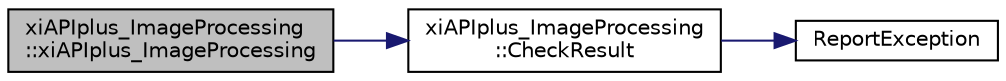 digraph "xiAPIplus_ImageProcessing::xiAPIplus_ImageProcessing"
{
  edge [fontname="Helvetica",fontsize="10",labelfontname="Helvetica",labelfontsize="10"];
  node [fontname="Helvetica",fontsize="10",shape=record];
  rankdir="LR";
  Node0 [label="xiAPIplus_ImageProcessing\l::xiAPIplus_ImageProcessing",height=0.2,width=0.4,color="black", fillcolor="grey75", style="filled", fontcolor="black"];
  Node0 -> Node1 [color="midnightblue",fontsize="10",style="solid",fontname="Helvetica"];
  Node1 [label="xiAPIplus_ImageProcessing\l::CheckResult",height=0.2,width=0.4,color="black", fillcolor="white", style="filled",URL="$classxi_a_p_iplus___image_processing.html#a56194582139d05a621b74dbd6016e012"];
  Node1 -> Node2 [color="midnightblue",fontsize="10",style="solid",fontname="Helvetica"];
  Node2 [label="ReportException",height=0.2,width=0.4,color="black", fillcolor="white", style="filled",URL="$xi_api_plus_ocv_8cpp.html#ac977696328796b16af4d36af03181d98"];
}
